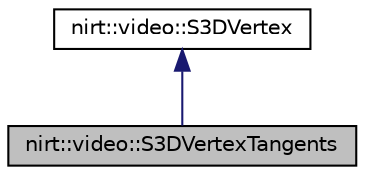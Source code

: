 digraph "nirt::video::S3DVertexTangents"
{
 // LATEX_PDF_SIZE
  edge [fontname="Helvetica",fontsize="10",labelfontname="Helvetica",labelfontsize="10"];
  node [fontname="Helvetica",fontsize="10",shape=record];
  Node1 [label="nirt::video::S3DVertexTangents",height=0.2,width=0.4,color="black", fillcolor="grey75", style="filled", fontcolor="black",tooltip="Vertex with a tangent and binormal vector."];
  Node2 -> Node1 [dir="back",color="midnightblue",fontsize="10",style="solid",fontname="Helvetica"];
  Node2 [label="nirt::video::S3DVertex",height=0.2,width=0.4,color="black", fillcolor="white", style="filled",URL="$structnirt_1_1video_1_1S3DVertex.html",tooltip="standard vertex used by the Nirtcpp engine."];
}
